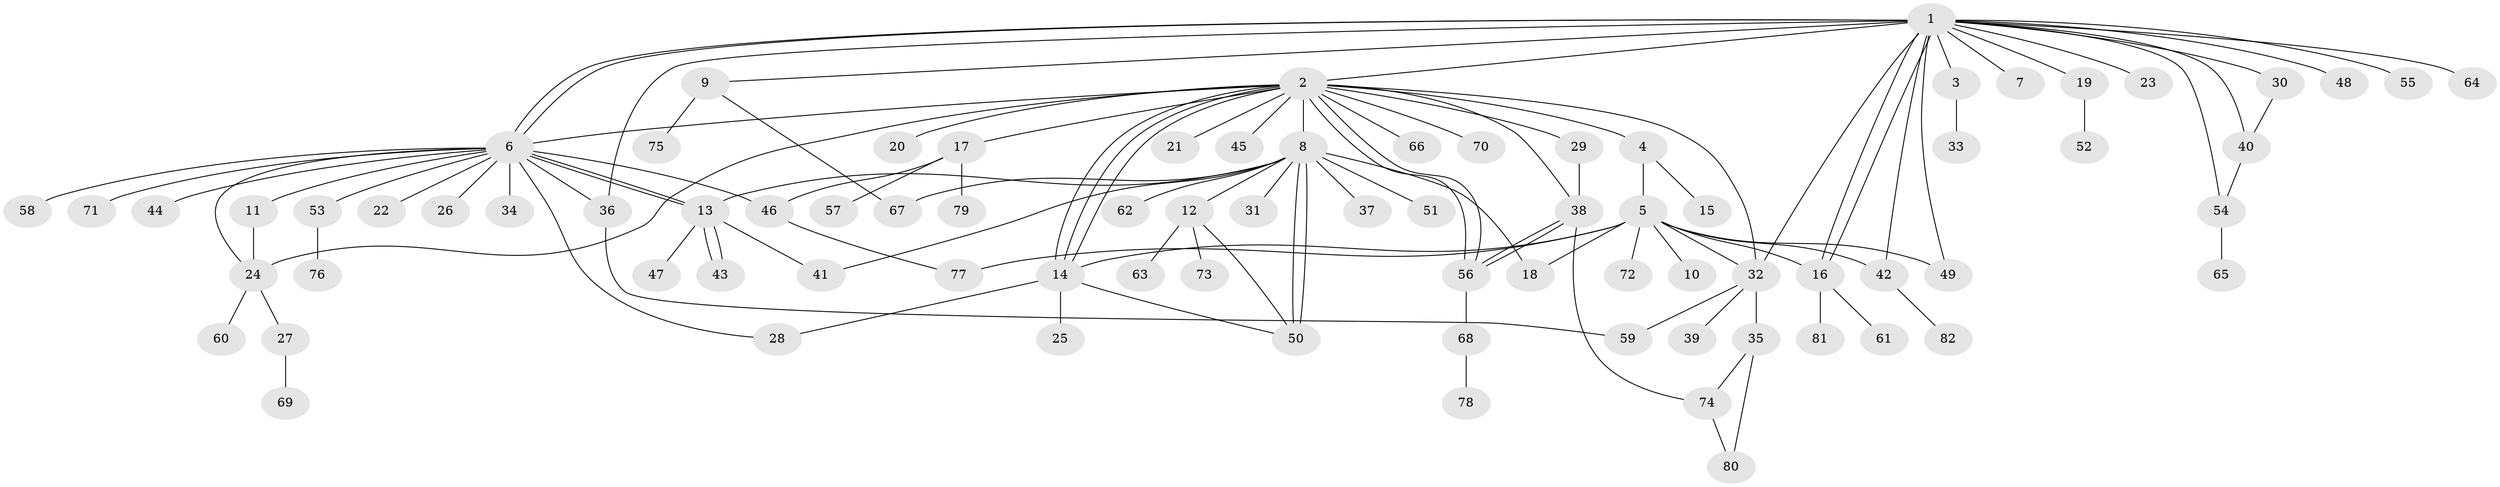 // coarse degree distribution, {4: 0.05172413793103448, 2: 0.1896551724137931, 1: 0.5, 14: 0.034482758620689655, 3: 0.15517241379310345, 9: 0.034482758620689655, 16: 0.017241379310344827, 6: 0.017241379310344827}
// Generated by graph-tools (version 1.1) at 2025/36/03/04/25 23:36:53]
// undirected, 82 vertices, 116 edges
graph export_dot {
  node [color=gray90,style=filled];
  1;
  2;
  3;
  4;
  5;
  6;
  7;
  8;
  9;
  10;
  11;
  12;
  13;
  14;
  15;
  16;
  17;
  18;
  19;
  20;
  21;
  22;
  23;
  24;
  25;
  26;
  27;
  28;
  29;
  30;
  31;
  32;
  33;
  34;
  35;
  36;
  37;
  38;
  39;
  40;
  41;
  42;
  43;
  44;
  45;
  46;
  47;
  48;
  49;
  50;
  51;
  52;
  53;
  54;
  55;
  56;
  57;
  58;
  59;
  60;
  61;
  62;
  63;
  64;
  65;
  66;
  67;
  68;
  69;
  70;
  71;
  72;
  73;
  74;
  75;
  76;
  77;
  78;
  79;
  80;
  81;
  82;
  1 -- 2;
  1 -- 3;
  1 -- 6;
  1 -- 6;
  1 -- 7;
  1 -- 9;
  1 -- 16;
  1 -- 16;
  1 -- 19;
  1 -- 23;
  1 -- 30;
  1 -- 32;
  1 -- 36;
  1 -- 40;
  1 -- 42;
  1 -- 48;
  1 -- 49;
  1 -- 54;
  1 -- 55;
  1 -- 64;
  2 -- 4;
  2 -- 6;
  2 -- 8;
  2 -- 14;
  2 -- 14;
  2 -- 14;
  2 -- 17;
  2 -- 20;
  2 -- 21;
  2 -- 24;
  2 -- 29;
  2 -- 32;
  2 -- 38;
  2 -- 45;
  2 -- 56;
  2 -- 56;
  2 -- 66;
  2 -- 70;
  3 -- 33;
  4 -- 5;
  4 -- 15;
  5 -- 10;
  5 -- 14;
  5 -- 16;
  5 -- 18;
  5 -- 32;
  5 -- 42;
  5 -- 49;
  5 -- 72;
  5 -- 77;
  6 -- 11;
  6 -- 13;
  6 -- 13;
  6 -- 22;
  6 -- 24;
  6 -- 26;
  6 -- 28;
  6 -- 34;
  6 -- 36;
  6 -- 44;
  6 -- 46;
  6 -- 53;
  6 -- 58;
  6 -- 71;
  8 -- 12;
  8 -- 13;
  8 -- 18;
  8 -- 31;
  8 -- 37;
  8 -- 41;
  8 -- 50;
  8 -- 50;
  8 -- 51;
  8 -- 62;
  8 -- 67;
  9 -- 67;
  9 -- 75;
  11 -- 24;
  12 -- 50;
  12 -- 63;
  12 -- 73;
  13 -- 41;
  13 -- 43;
  13 -- 43;
  13 -- 47;
  14 -- 25;
  14 -- 28;
  14 -- 50;
  16 -- 61;
  16 -- 81;
  17 -- 46;
  17 -- 57;
  17 -- 79;
  19 -- 52;
  24 -- 27;
  24 -- 60;
  27 -- 69;
  29 -- 38;
  30 -- 40;
  32 -- 35;
  32 -- 39;
  32 -- 59;
  35 -- 74;
  35 -- 80;
  36 -- 59;
  38 -- 56;
  38 -- 56;
  38 -- 74;
  40 -- 54;
  42 -- 82;
  46 -- 77;
  53 -- 76;
  54 -- 65;
  56 -- 68;
  68 -- 78;
  74 -- 80;
}
